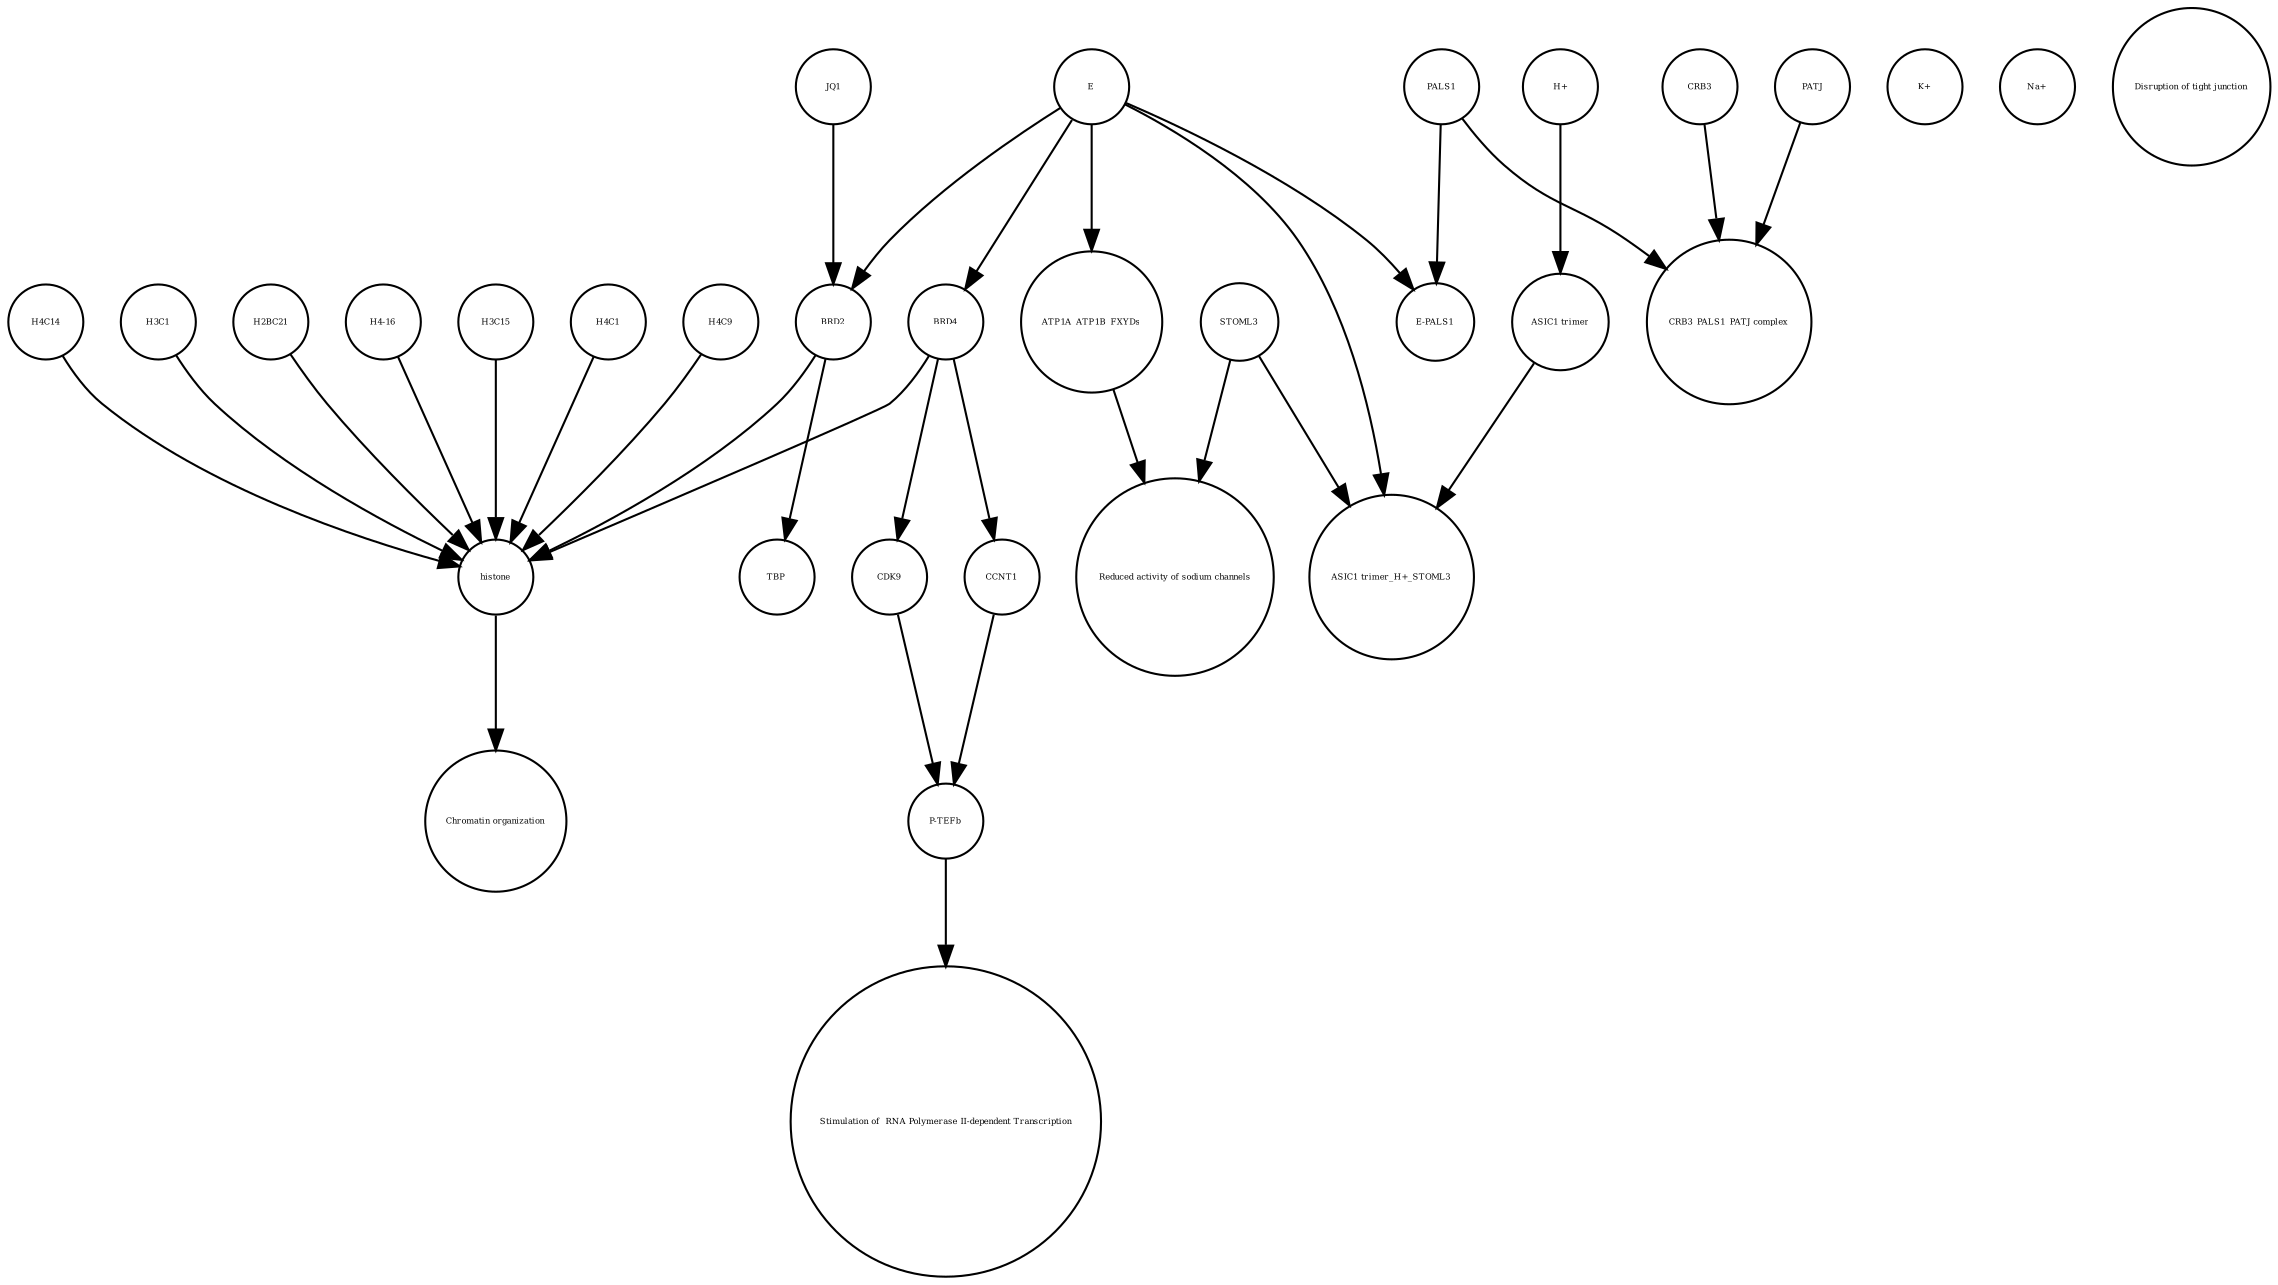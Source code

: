 strict digraph  {
PALS1 [annotation="", bipartite=0, cls=macromolecule, fontsize=4, label=PALS1, shape=circle];
H3C15 [annotation="", bipartite=0, cls=macromolecule, fontsize=4, label=H3C15, shape=circle];
histone [annotation="", bipartite=0, cls=complex, fontsize=4, label=histone, shape=circle];
"E-PALS1" [annotation="", bipartite=0, cls=complex, fontsize=4, label="E-PALS1", shape=circle];
BRD2 [annotation="", bipartite=0, cls=macromolecule, fontsize=4, label=BRD2, shape=circle];
"CRB3_PALS1_PATJ complex" [annotation="", bipartite=0, cls=complex, fontsize=4, label="CRB3_PALS1_PATJ complex", shape=circle];
CDK9 [annotation="", bipartite=0, cls=macromolecule, fontsize=4, label=CDK9, shape=circle];
CCNT1 [annotation="", bipartite=0, cls=macromolecule, fontsize=4, label=CCNT1, shape=circle];
ATP1A_ATP1B_FXYDs [annotation="", bipartite=0, cls=complex, fontsize=4, label=ATP1A_ATP1B_FXYDs, shape=circle];
H4C1 [annotation="", bipartite=0, cls=macromolecule, fontsize=4, label=H4C1, shape=circle];
"K+" [annotation="", bipartite=0, cls="simple chemical", fontsize=4, label="K+", shape=circle];
H4C9 [annotation="", bipartite=0, cls=macromolecule, fontsize=4, label=H4C9, shape=circle];
CRB3 [annotation="", bipartite=0, cls=macromolecule, fontsize=4, label=CRB3, shape=circle];
"H+" [annotation="", bipartite=0, cls="simple chemical", fontsize=4, label="H+", shape=circle];
TBP [annotation="", bipartite=0, cls=macromolecule, fontsize=4, label=TBP, shape=circle];
H4C14 [annotation="", bipartite=0, cls=macromolecule, fontsize=4, label=H4C14, shape=circle];
STOML3 [annotation="", bipartite=0, cls=macromolecule, fontsize=4, label=STOML3, shape=circle];
" Stimulation of  RNA Polymerase II-dependent Transcription " [annotation="", bipartite=0, cls=phenotype, fontsize=4, label=" Stimulation of  RNA Polymerase II-dependent Transcription ", shape=circle];
"Chromatin organization" [annotation="", bipartite=0, cls=phenotype, fontsize=4, label="Chromatin organization", shape=circle];
"ASIC1 trimer" [annotation="", bipartite=0, cls=macromolecule, fontsize=4, label="ASIC1 trimer", shape=circle];
H3C1 [annotation="", bipartite=0, cls=macromolecule, fontsize=4, label=H3C1, shape=circle];
"P-TEFb" [annotation="", bipartite=0, cls=complex, fontsize=4, label="P-TEFb", shape=circle];
"Na+" [annotation="", bipartite=0, cls="simple chemical", fontsize=4, label="Na+", shape=circle];
BRD4 [annotation="", bipartite=0, cls=macromolecule, fontsize=4, label=BRD4, shape=circle];
"Disruption of tight junction" [annotation="", bipartite=0, cls=phenotype, fontsize=4, label="Disruption of tight junction", shape=circle];
H2BC21 [annotation="", bipartite=0, cls=macromolecule, fontsize=4, label=H2BC21, shape=circle];
"Reduced activity of sodium channels" [annotation="", bipartite=0, cls=phenotype, fontsize=4, label="Reduced activity of sodium channels", shape=circle];
"ASIC1 trimer_H+_STOML3" [annotation="", bipartite=0, cls=complex, fontsize=4, label="ASIC1 trimer_H+_STOML3", shape=circle];
JQ1 [annotation="", bipartite=0, cls=macromolecule, fontsize=4, label=JQ1, shape=circle];
"H4-16" [annotation="", bipartite=0, cls=macromolecule, fontsize=4, label="H4-16", shape=circle];
PATJ [annotation="", bipartite=0, cls=macromolecule, fontsize=4, label=PATJ, shape=circle];
E [annotation=urn_miriam_ncbiprotein_BCD58755, bipartite=0, cls=macromolecule, fontsize=4, label=E, shape=circle];
PALS1 -> "CRB3_PALS1_PATJ complex"  [annotation="", interaction_type=production];
PALS1 -> "E-PALS1"  [annotation="", interaction_type=production];
H3C15 -> histone  [annotation="", interaction_type=production];
histone -> "Chromatin organization"  [annotation="", interaction_type=production];
BRD2 -> TBP  [annotation="urn_miriam_doi_10.1007%2Fs11010-006-9223-6", interaction_type=catalysis];
BRD2 -> histone  [annotation="urn_miriam_doi_10.1038%2Fnsmb.3228.|urn_miriam_doi_10.1016%2Fj.molcel.2008.01.018", interaction_type=catalysis];
CDK9 -> "P-TEFb"  [annotation="", interaction_type=production];
CCNT1 -> "P-TEFb"  [annotation="", interaction_type=production];
ATP1A_ATP1B_FXYDs -> "Reduced activity of sodium channels"  [annotation="", interaction_type=production];
H4C1 -> histone  [annotation="", interaction_type=production];
H4C9 -> histone  [annotation="", interaction_type=production];
CRB3 -> "CRB3_PALS1_PATJ complex"  [annotation="", interaction_type=production];
"H+" -> "ASIC1 trimer"  [annotation="", interaction_type=production];
H4C14 -> histone  [annotation="", interaction_type=production];
STOML3 -> "ASIC1 trimer_H+_STOML3"  [annotation="", interaction_type=production];
STOML3 -> "Reduced activity of sodium channels"  [annotation="", interaction_type=production];
"ASIC1 trimer" -> "ASIC1 trimer_H+_STOML3"  [annotation="", interaction_type=production];
H3C1 -> histone  [annotation="", interaction_type=production];
"P-TEFb" -> " Stimulation of  RNA Polymerase II-dependent Transcription "  [annotation="", interaction_type=production];
BRD4 -> CDK9  [annotation="urn_miriam_doi_10.18632%2Foncotarget.18583|urn_miriam_doi_10.1016%2Fj.molcel.2005.06.027", interaction_type=catalysis];
BRD4 -> CCNT1  [annotation="urn_miriam_doi_10.1016%2Fj.molcel.2005.06.027", interaction_type=catalysis];
BRD4 -> histone  [annotation="urn_miriam_doi_10.1038%2Fnsmb.3228.|urn_miriam_doi_10.1016%2Fj.molcel.2008.01.018", interaction_type=catalysis];
H2BC21 -> histone  [annotation="", interaction_type=production];
JQ1 -> BRD2  [annotation="urn_miriam_doi_10.1038%2Fs41586-020-2286-9|urn_miriam_doi_10.1080%2F15592294.2018.1469891", interaction_type=inhibition];
"H4-16" -> histone  [annotation="", interaction_type=production];
PATJ -> "CRB3_PALS1_PATJ complex"  [annotation="", interaction_type=production];
E -> BRD2  [annotation="urn_miriam_doi_10.1038%2Fs41586-020-2286-9|urn_miriam_doi_10.1080%2F15592294.2018.1469891", interaction_type=inhibition];
E -> ATP1A_ATP1B_FXYDs  [annotation="urn_miriam_doi_10.1016%2Fj.virol.2011.03.029", interaction_type=inhibition];
E -> BRD4  [annotation="urn_miriam_doi_10.1038%2Fs41586-020-2286-9", interaction_type=inhibition];
E -> "ASIC1 trimer_H+_STOML3"  [annotation="urn_miriam_doi_10.1016%2Fj.virol.2011.03.029", interaction_type=inhibition];
E -> "E-PALS1"  [annotation="", interaction_type=production];
}
